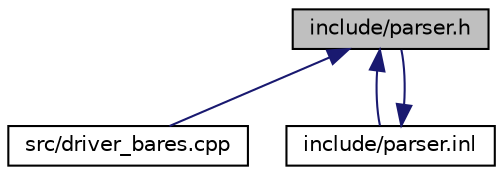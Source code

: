 digraph "include/parser.h"
{
  edge [fontname="Helvetica",fontsize="10",labelfontname="Helvetica",labelfontsize="10"];
  node [fontname="Helvetica",fontsize="10",shape=record];
  Node11 [label="include/parser.h",height=0.2,width=0.4,color="black", fillcolor="grey75", style="filled", fontcolor="black"];
  Node11 -> Node12 [dir="back",color="midnightblue",fontsize="10",style="solid"];
  Node12 [label="src/driver_bares.cpp",height=0.2,width=0.4,color="black", fillcolor="white", style="filled",URL="$d7/dc3/driver__bares_8cpp.html"];
  Node11 -> Node13 [dir="back",color="midnightblue",fontsize="10",style="solid"];
  Node13 [label="include/parser.inl",height=0.2,width=0.4,color="black", fillcolor="white", style="filled",URL="$df/de8/parser_8inl.html"];
  Node13 -> Node11 [dir="back",color="midnightblue",fontsize="10",style="solid"];
}
